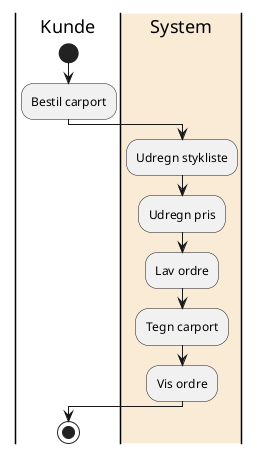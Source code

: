 @startuml
|Kunde|
start
:Bestil carport;
|#AntiqueWhite|System|
:Udregn stykliste;
:Udregn pris;
:Lav ordre;
:Tegn carport;
:Vis ordre;
|Kunde|
stop
@enduml
